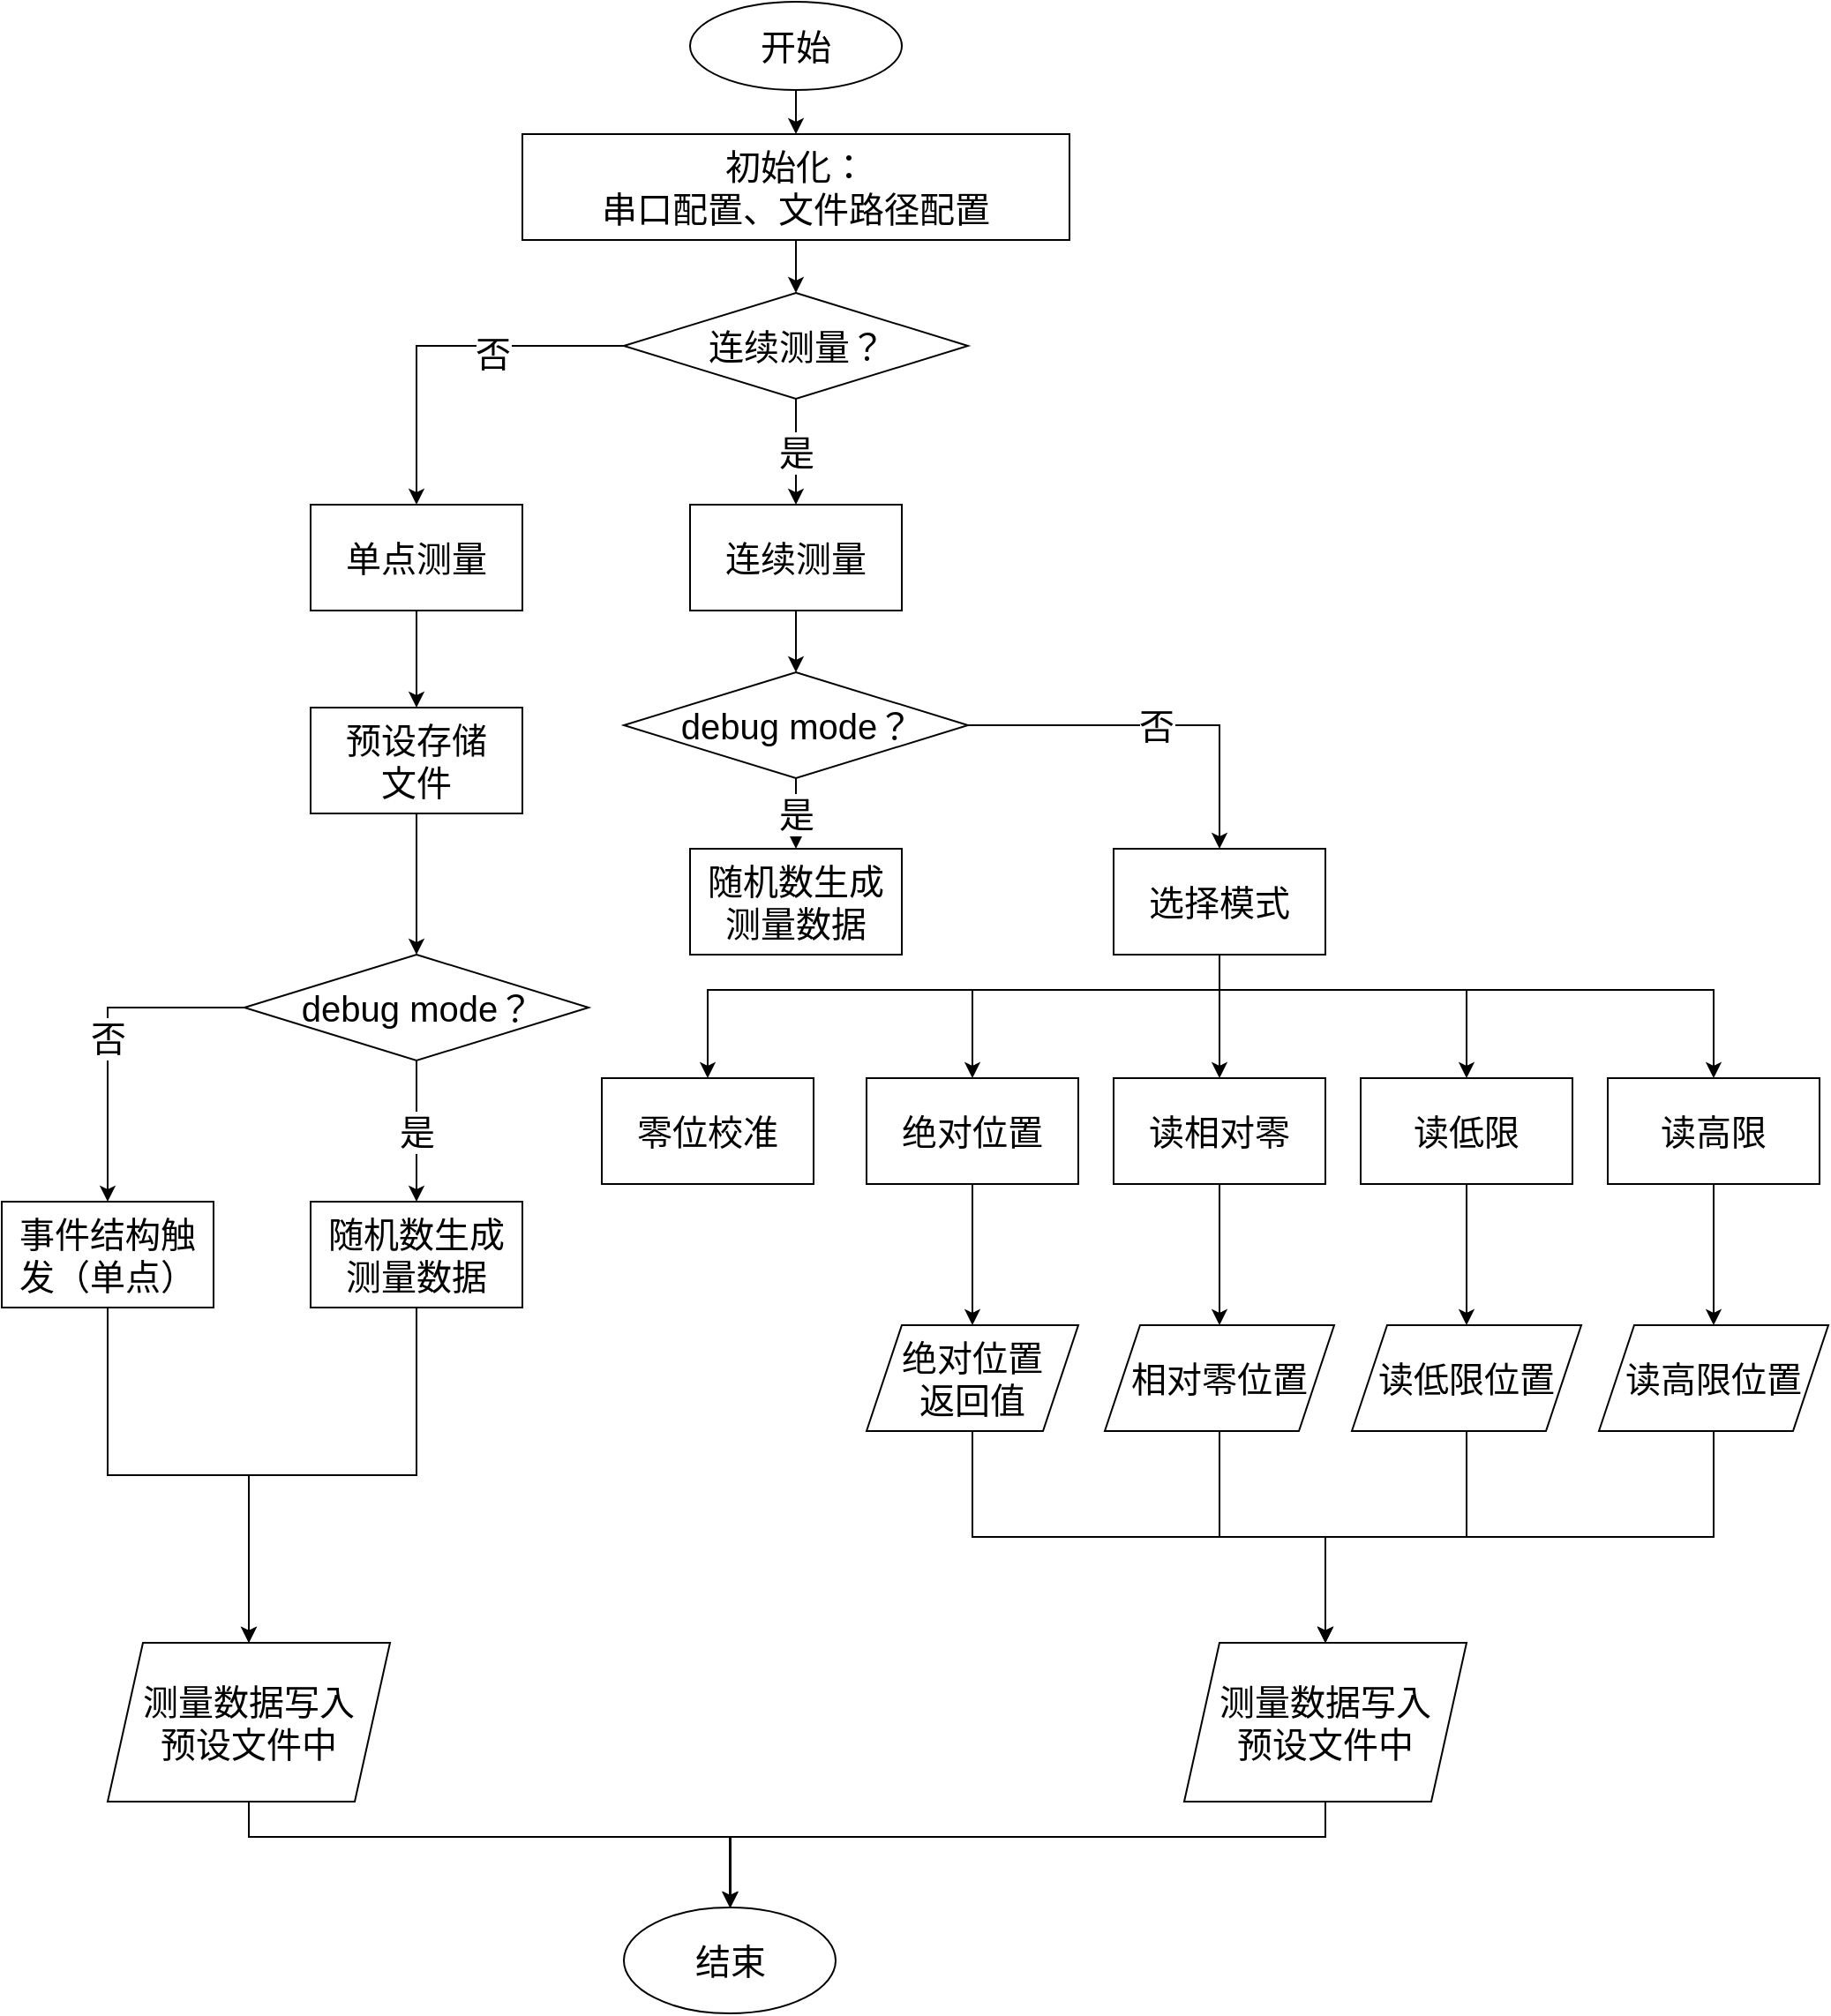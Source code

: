 <mxfile version="17.1.5" type="github">
  <diagram name="Page-1" id="74e2e168-ea6b-b213-b513-2b3c1d86103e">
    <mxGraphModel dx="2067" dy="1164" grid="1" gridSize="10" guides="1" tooltips="1" connect="1" arrows="1" fold="1" page="1" pageScale="1" pageWidth="1100" pageHeight="850" background="none" math="0" shadow="0">
      <root>
        <mxCell id="0" />
        <mxCell id="1" parent="0" />
        <mxCell id="7BBMDYZycmkGAkKfoM8b-6" value="" style="edgeStyle=orthogonalEdgeStyle;rounded=0;orthogonalLoop=1;jettySize=auto;html=1;fontSize=20;" edge="1" parent="1" source="7BBMDYZycmkGAkKfoM8b-3" target="7BBMDYZycmkGAkKfoM8b-5">
          <mxGeometry relative="1" as="geometry" />
        </mxCell>
        <mxCell id="7BBMDYZycmkGAkKfoM8b-15" value="否" style="edgeLabel;html=1;align=center;verticalAlign=middle;resizable=0;points=[];fontSize=20;" vertex="1" connectable="0" parent="7BBMDYZycmkGAkKfoM8b-6">
          <mxGeometry x="-0.278" y="4" relative="1" as="geometry">
            <mxPoint as="offset" />
          </mxGeometry>
        </mxCell>
        <mxCell id="7BBMDYZycmkGAkKfoM8b-17" value="是" style="edgeStyle=orthogonalEdgeStyle;rounded=0;orthogonalLoop=1;jettySize=auto;html=1;fontSize=20;" edge="1" parent="1" source="7BBMDYZycmkGAkKfoM8b-3" target="7BBMDYZycmkGAkKfoM8b-16">
          <mxGeometry relative="1" as="geometry" />
        </mxCell>
        <mxCell id="7BBMDYZycmkGAkKfoM8b-3" value="连续测量？" style="rhombus;whiteSpace=wrap;html=1;rounded=0;fontSize=20;" vertex="1" parent="1">
          <mxGeometry x="442.5" y="245" width="195" height="60" as="geometry" />
        </mxCell>
        <mxCell id="7BBMDYZycmkGAkKfoM8b-66" value="" style="edgeStyle=orthogonalEdgeStyle;rounded=0;orthogonalLoop=1;jettySize=auto;html=1;fontSize=20;" edge="1" parent="1" source="7BBMDYZycmkGAkKfoM8b-5" target="7BBMDYZycmkGAkKfoM8b-65">
          <mxGeometry relative="1" as="geometry" />
        </mxCell>
        <mxCell id="7BBMDYZycmkGAkKfoM8b-5" value="单点测量" style="whiteSpace=wrap;html=1;fontSize=20;rounded=0;" vertex="1" parent="1">
          <mxGeometry x="265" y="365" width="120" height="60" as="geometry" />
        </mxCell>
        <mxCell id="7BBMDYZycmkGAkKfoM8b-14" style="edgeStyle=orthogonalEdgeStyle;rounded=0;orthogonalLoop=1;jettySize=auto;html=1;entryX=0.5;entryY=0;entryDx=0;entryDy=0;fontSize=20;" edge="1" parent="1" source="7BBMDYZycmkGAkKfoM8b-9" target="7BBMDYZycmkGAkKfoM8b-3">
          <mxGeometry relative="1" as="geometry" />
        </mxCell>
        <mxCell id="7BBMDYZycmkGAkKfoM8b-9" value="初始化：&lt;br&gt;串口配置、文件路径配置" style="rounded=0;whiteSpace=wrap;html=1;fontSize=20;" vertex="1" parent="1">
          <mxGeometry x="385" y="155" width="310" height="60" as="geometry" />
        </mxCell>
        <mxCell id="7BBMDYZycmkGAkKfoM8b-13" style="edgeStyle=orthogonalEdgeStyle;rounded=0;orthogonalLoop=1;jettySize=auto;html=1;entryX=0.5;entryY=0;entryDx=0;entryDy=0;fontSize=20;" edge="1" parent="1" source="7BBMDYZycmkGAkKfoM8b-11" target="7BBMDYZycmkGAkKfoM8b-9">
          <mxGeometry relative="1" as="geometry" />
        </mxCell>
        <mxCell id="7BBMDYZycmkGAkKfoM8b-11" value="开始" style="ellipse;whiteSpace=wrap;html=1;rounded=0;fontSize=20;" vertex="1" parent="1">
          <mxGeometry x="480" y="80" width="120" height="50" as="geometry" />
        </mxCell>
        <mxCell id="7BBMDYZycmkGAkKfoM8b-32" style="edgeStyle=orthogonalEdgeStyle;rounded=0;orthogonalLoop=1;jettySize=auto;html=1;entryX=0.5;entryY=0;entryDx=0;entryDy=0;fontSize=20;" edge="1" parent="1" source="7BBMDYZycmkGAkKfoM8b-16" target="7BBMDYZycmkGAkKfoM8b-29">
          <mxGeometry relative="1" as="geometry" />
        </mxCell>
        <mxCell id="7BBMDYZycmkGAkKfoM8b-16" value="连续测量" style="whiteSpace=wrap;html=1;fontSize=20;rounded=0;" vertex="1" parent="1">
          <mxGeometry x="480" y="365" width="120" height="60" as="geometry" />
        </mxCell>
        <mxCell id="7BBMDYZycmkGAkKfoM8b-21" value="否" style="edgeStyle=orthogonalEdgeStyle;rounded=0;orthogonalLoop=1;jettySize=auto;html=1;fontSize=20;" edge="1" parent="1" source="7BBMDYZycmkGAkKfoM8b-18" target="7BBMDYZycmkGAkKfoM8b-20">
          <mxGeometry relative="1" as="geometry" />
        </mxCell>
        <mxCell id="7BBMDYZycmkGAkKfoM8b-23" value="是" style="edgeStyle=orthogonalEdgeStyle;rounded=0;orthogonalLoop=1;jettySize=auto;html=1;fontSize=20;" edge="1" parent="1" source="7BBMDYZycmkGAkKfoM8b-18" target="7BBMDYZycmkGAkKfoM8b-22">
          <mxGeometry relative="1" as="geometry" />
        </mxCell>
        <mxCell id="7BBMDYZycmkGAkKfoM8b-18" value="debug mode？" style="rhombus;whiteSpace=wrap;html=1;rounded=0;fontSize=20;" vertex="1" parent="1">
          <mxGeometry x="227.5" y="620" width="195" height="60" as="geometry" />
        </mxCell>
        <mxCell id="7BBMDYZycmkGAkKfoM8b-36" value="" style="edgeStyle=orthogonalEdgeStyle;rounded=0;orthogonalLoop=1;jettySize=auto;html=1;fontSize=20;" edge="1" parent="1" source="7BBMDYZycmkGAkKfoM8b-20" target="7BBMDYZycmkGAkKfoM8b-35">
          <mxGeometry relative="1" as="geometry" />
        </mxCell>
        <mxCell id="7BBMDYZycmkGAkKfoM8b-20" value="事件结构触发（单点）" style="whiteSpace=wrap;html=1;fontSize=20;rounded=0;" vertex="1" parent="1">
          <mxGeometry x="90" y="760" width="120" height="60" as="geometry" />
        </mxCell>
        <mxCell id="7BBMDYZycmkGAkKfoM8b-37" style="edgeStyle=orthogonalEdgeStyle;rounded=0;orthogonalLoop=1;jettySize=auto;html=1;entryX=0.5;entryY=0;entryDx=0;entryDy=0;fontSize=20;" edge="1" parent="1" source="7BBMDYZycmkGAkKfoM8b-22" target="7BBMDYZycmkGAkKfoM8b-35">
          <mxGeometry relative="1" as="geometry" />
        </mxCell>
        <mxCell id="7BBMDYZycmkGAkKfoM8b-22" value="随机数生成测量数据" style="whiteSpace=wrap;html=1;fontSize=20;rounded=0;" vertex="1" parent="1">
          <mxGeometry x="265" y="760" width="120" height="60" as="geometry" />
        </mxCell>
        <mxCell id="7BBMDYZycmkGAkKfoM8b-27" value="否" style="edgeStyle=orthogonalEdgeStyle;rounded=0;orthogonalLoop=1;jettySize=auto;html=1;fontSize=20;" edge="1" source="7BBMDYZycmkGAkKfoM8b-29" target="7BBMDYZycmkGAkKfoM8b-30" parent="1">
          <mxGeometry relative="1" as="geometry" />
        </mxCell>
        <mxCell id="7BBMDYZycmkGAkKfoM8b-28" value="是" style="edgeStyle=orthogonalEdgeStyle;rounded=0;orthogonalLoop=1;jettySize=auto;html=1;fontSize=20;" edge="1" source="7BBMDYZycmkGAkKfoM8b-29" target="7BBMDYZycmkGAkKfoM8b-31" parent="1">
          <mxGeometry relative="1" as="geometry" />
        </mxCell>
        <mxCell id="7BBMDYZycmkGAkKfoM8b-29" value="debug mode？" style="rhombus;whiteSpace=wrap;html=1;rounded=0;fontSize=20;" vertex="1" parent="1">
          <mxGeometry x="442.5" y="460" width="195" height="60" as="geometry" />
        </mxCell>
        <mxCell id="7BBMDYZycmkGAkKfoM8b-50" style="edgeStyle=orthogonalEdgeStyle;rounded=0;orthogonalLoop=1;jettySize=auto;html=1;entryX=0.5;entryY=0;entryDx=0;entryDy=0;fontSize=20;" edge="1" parent="1" source="7BBMDYZycmkGAkKfoM8b-30" target="7BBMDYZycmkGAkKfoM8b-41">
          <mxGeometry relative="1" as="geometry" />
        </mxCell>
        <mxCell id="7BBMDYZycmkGAkKfoM8b-51" style="edgeStyle=orthogonalEdgeStyle;rounded=0;orthogonalLoop=1;jettySize=auto;html=1;entryX=0.5;entryY=0;entryDx=0;entryDy=0;fontSize=20;" edge="1" parent="1" source="7BBMDYZycmkGAkKfoM8b-30" target="7BBMDYZycmkGAkKfoM8b-40">
          <mxGeometry relative="1" as="geometry">
            <Array as="points">
              <mxPoint x="780" y="640" />
              <mxPoint x="640" y="640" />
            </Array>
          </mxGeometry>
        </mxCell>
        <mxCell id="7BBMDYZycmkGAkKfoM8b-52" style="edgeStyle=orthogonalEdgeStyle;rounded=0;orthogonalLoop=1;jettySize=auto;html=1;fontSize=20;" edge="1" parent="1" source="7BBMDYZycmkGAkKfoM8b-30" target="7BBMDYZycmkGAkKfoM8b-38">
          <mxGeometry relative="1" as="geometry">
            <Array as="points">
              <mxPoint x="780" y="640" />
              <mxPoint x="490" y="640" />
            </Array>
          </mxGeometry>
        </mxCell>
        <mxCell id="7BBMDYZycmkGAkKfoM8b-53" style="edgeStyle=orthogonalEdgeStyle;rounded=0;orthogonalLoop=1;jettySize=auto;html=1;fontSize=20;" edge="1" parent="1" source="7BBMDYZycmkGAkKfoM8b-30" target="7BBMDYZycmkGAkKfoM8b-42">
          <mxGeometry relative="1" as="geometry">
            <Array as="points">
              <mxPoint x="780" y="640" />
              <mxPoint x="920" y="640" />
            </Array>
          </mxGeometry>
        </mxCell>
        <mxCell id="7BBMDYZycmkGAkKfoM8b-54" style="edgeStyle=orthogonalEdgeStyle;rounded=0;orthogonalLoop=1;jettySize=auto;html=1;entryX=0.5;entryY=0;entryDx=0;entryDy=0;fontSize=20;" edge="1" parent="1" source="7BBMDYZycmkGAkKfoM8b-30" target="7BBMDYZycmkGAkKfoM8b-43">
          <mxGeometry relative="1" as="geometry">
            <Array as="points">
              <mxPoint x="780" y="640" />
              <mxPoint x="1060" y="640" />
            </Array>
          </mxGeometry>
        </mxCell>
        <mxCell id="7BBMDYZycmkGAkKfoM8b-30" value="选择模式" style="whiteSpace=wrap;html=1;fontSize=20;rounded=0;" vertex="1" parent="1">
          <mxGeometry x="720" y="560" width="120" height="60" as="geometry" />
        </mxCell>
        <mxCell id="7BBMDYZycmkGAkKfoM8b-31" value="随机数生成测量数据" style="whiteSpace=wrap;html=1;fontSize=20;rounded=0;" vertex="1" parent="1">
          <mxGeometry x="480" y="560" width="120" height="60" as="geometry" />
        </mxCell>
        <mxCell id="7BBMDYZycmkGAkKfoM8b-76" value="" style="edgeStyle=orthogonalEdgeStyle;rounded=0;orthogonalLoop=1;jettySize=auto;html=1;fontSize=20;" edge="1" parent="1" source="7BBMDYZycmkGAkKfoM8b-35" target="7BBMDYZycmkGAkKfoM8b-75">
          <mxGeometry relative="1" as="geometry">
            <Array as="points">
              <mxPoint x="230" y="1120" />
              <mxPoint x="503" y="1120" />
            </Array>
          </mxGeometry>
        </mxCell>
        <mxCell id="7BBMDYZycmkGAkKfoM8b-35" value="&lt;span&gt;测量数据写入&lt;br&gt;预设文件中&lt;/span&gt;" style="shape=parallelogram;perimeter=parallelogramPerimeter;whiteSpace=wrap;html=1;fixedSize=1;fontSize=20;rounded=0;" vertex="1" parent="1">
          <mxGeometry x="150" y="1010" width="160" height="90" as="geometry" />
        </mxCell>
        <mxCell id="7BBMDYZycmkGAkKfoM8b-38" value="零位校准" style="whiteSpace=wrap;html=1;fontSize=20;rounded=0;" vertex="1" parent="1">
          <mxGeometry x="430" y="690" width="120" height="60" as="geometry" />
        </mxCell>
        <mxCell id="7BBMDYZycmkGAkKfoM8b-58" value="" style="edgeStyle=orthogonalEdgeStyle;rounded=0;orthogonalLoop=1;jettySize=auto;html=1;fontSize=20;" edge="1" parent="1" source="7BBMDYZycmkGAkKfoM8b-40" target="7BBMDYZycmkGAkKfoM8b-57">
          <mxGeometry relative="1" as="geometry" />
        </mxCell>
        <mxCell id="7BBMDYZycmkGAkKfoM8b-40" value="绝对位置" style="whiteSpace=wrap;html=1;fontSize=20;rounded=0;" vertex="1" parent="1">
          <mxGeometry x="580" y="690" width="120" height="60" as="geometry" />
        </mxCell>
        <mxCell id="7BBMDYZycmkGAkKfoM8b-60" value="" style="edgeStyle=orthogonalEdgeStyle;rounded=0;orthogonalLoop=1;jettySize=auto;html=1;fontSize=20;" edge="1" parent="1" source="7BBMDYZycmkGAkKfoM8b-41" target="7BBMDYZycmkGAkKfoM8b-59">
          <mxGeometry relative="1" as="geometry" />
        </mxCell>
        <mxCell id="7BBMDYZycmkGAkKfoM8b-41" value="读相对零" style="whiteSpace=wrap;html=1;fontSize=20;rounded=0;" vertex="1" parent="1">
          <mxGeometry x="720" y="690" width="120" height="60" as="geometry" />
        </mxCell>
        <mxCell id="7BBMDYZycmkGAkKfoM8b-62" value="" style="edgeStyle=orthogonalEdgeStyle;rounded=0;orthogonalLoop=1;jettySize=auto;html=1;fontSize=20;" edge="1" parent="1" source="7BBMDYZycmkGAkKfoM8b-42" target="7BBMDYZycmkGAkKfoM8b-61">
          <mxGeometry relative="1" as="geometry" />
        </mxCell>
        <mxCell id="7BBMDYZycmkGAkKfoM8b-42" value="读低限" style="whiteSpace=wrap;html=1;fontSize=20;rounded=0;" vertex="1" parent="1">
          <mxGeometry x="860" y="690" width="120" height="60" as="geometry" />
        </mxCell>
        <mxCell id="7BBMDYZycmkGAkKfoM8b-64" value="" style="edgeStyle=orthogonalEdgeStyle;rounded=0;orthogonalLoop=1;jettySize=auto;html=1;fontSize=20;" edge="1" parent="1" source="7BBMDYZycmkGAkKfoM8b-43" target="7BBMDYZycmkGAkKfoM8b-63">
          <mxGeometry relative="1" as="geometry" />
        </mxCell>
        <mxCell id="7BBMDYZycmkGAkKfoM8b-43" value="读高限" style="whiteSpace=wrap;html=1;fontSize=20;rounded=0;" vertex="1" parent="1">
          <mxGeometry x="1000" y="690" width="120" height="60" as="geometry" />
        </mxCell>
        <mxCell id="7BBMDYZycmkGAkKfoM8b-73" style="edgeStyle=orthogonalEdgeStyle;rounded=0;orthogonalLoop=1;jettySize=auto;html=1;entryX=0.5;entryY=0;entryDx=0;entryDy=0;fontSize=20;" edge="1" parent="1" source="7BBMDYZycmkGAkKfoM8b-57" target="7BBMDYZycmkGAkKfoM8b-70">
          <mxGeometry relative="1" as="geometry">
            <Array as="points">
              <mxPoint x="640" y="950" />
              <mxPoint x="840" y="950" />
            </Array>
          </mxGeometry>
        </mxCell>
        <mxCell id="7BBMDYZycmkGAkKfoM8b-57" value="绝对位置&lt;br&gt;返回值" style="shape=parallelogram;perimeter=parallelogramPerimeter;whiteSpace=wrap;html=1;fixedSize=1;fontSize=20;rounded=0;" vertex="1" parent="1">
          <mxGeometry x="580" y="830" width="120" height="60" as="geometry" />
        </mxCell>
        <mxCell id="7BBMDYZycmkGAkKfoM8b-72" style="edgeStyle=orthogonalEdgeStyle;rounded=0;orthogonalLoop=1;jettySize=auto;html=1;entryX=0.5;entryY=0;entryDx=0;entryDy=0;fontSize=20;" edge="1" parent="1" source="7BBMDYZycmkGAkKfoM8b-59" target="7BBMDYZycmkGAkKfoM8b-70">
          <mxGeometry relative="1" as="geometry" />
        </mxCell>
        <mxCell id="7BBMDYZycmkGAkKfoM8b-59" value="相对零位置" style="shape=parallelogram;perimeter=parallelogramPerimeter;whiteSpace=wrap;html=1;fixedSize=1;fontSize=20;rounded=0;" vertex="1" parent="1">
          <mxGeometry x="715" y="830" width="130" height="60" as="geometry" />
        </mxCell>
        <mxCell id="7BBMDYZycmkGAkKfoM8b-71" style="edgeStyle=orthogonalEdgeStyle;rounded=0;orthogonalLoop=1;jettySize=auto;html=1;fontSize=20;" edge="1" parent="1" source="7BBMDYZycmkGAkKfoM8b-61" target="7BBMDYZycmkGAkKfoM8b-70">
          <mxGeometry relative="1" as="geometry" />
        </mxCell>
        <mxCell id="7BBMDYZycmkGAkKfoM8b-61" value="读低限位置" style="shape=parallelogram;perimeter=parallelogramPerimeter;whiteSpace=wrap;html=1;fixedSize=1;fontSize=20;rounded=0;" vertex="1" parent="1">
          <mxGeometry x="855" y="830" width="130" height="60" as="geometry" />
        </mxCell>
        <mxCell id="7BBMDYZycmkGAkKfoM8b-74" style="edgeStyle=orthogonalEdgeStyle;rounded=0;orthogonalLoop=1;jettySize=auto;html=1;fontSize=20;entryX=0.5;entryY=0;entryDx=0;entryDy=0;" edge="1" parent="1" source="7BBMDYZycmkGAkKfoM8b-63" target="7BBMDYZycmkGAkKfoM8b-70">
          <mxGeometry relative="1" as="geometry">
            <mxPoint x="840" y="1000" as="targetPoint" />
            <Array as="points">
              <mxPoint x="1060" y="950" />
              <mxPoint x="840" y="950" />
            </Array>
          </mxGeometry>
        </mxCell>
        <mxCell id="7BBMDYZycmkGAkKfoM8b-63" value="读高限位置" style="shape=parallelogram;perimeter=parallelogramPerimeter;whiteSpace=wrap;html=1;fixedSize=1;fontSize=20;rounded=0;" vertex="1" parent="1">
          <mxGeometry x="995" y="830" width="130" height="60" as="geometry" />
        </mxCell>
        <mxCell id="7BBMDYZycmkGAkKfoM8b-67" value="" style="edgeStyle=orthogonalEdgeStyle;rounded=0;orthogonalLoop=1;jettySize=auto;html=1;fontSize=20;" edge="1" parent="1" source="7BBMDYZycmkGAkKfoM8b-65" target="7BBMDYZycmkGAkKfoM8b-18">
          <mxGeometry relative="1" as="geometry" />
        </mxCell>
        <mxCell id="7BBMDYZycmkGAkKfoM8b-65" value="预设存储&lt;br&gt;文件" style="whiteSpace=wrap;html=1;fontSize=20;rounded=0;" vertex="1" parent="1">
          <mxGeometry x="265" y="480" width="120" height="60" as="geometry" />
        </mxCell>
        <mxCell id="7BBMDYZycmkGAkKfoM8b-77" style="edgeStyle=orthogonalEdgeStyle;rounded=0;orthogonalLoop=1;jettySize=auto;html=1;entryX=0.5;entryY=0;entryDx=0;entryDy=0;fontSize=20;" edge="1" parent="1" source="7BBMDYZycmkGAkKfoM8b-70" target="7BBMDYZycmkGAkKfoM8b-75">
          <mxGeometry relative="1" as="geometry">
            <Array as="points">
              <mxPoint x="840" y="1120" />
              <mxPoint x="503" y="1120" />
            </Array>
          </mxGeometry>
        </mxCell>
        <mxCell id="7BBMDYZycmkGAkKfoM8b-70" value="&lt;span&gt;测量数据写入&lt;br&gt;预设文件中&lt;/span&gt;" style="shape=parallelogram;perimeter=parallelogramPerimeter;whiteSpace=wrap;html=1;fixedSize=1;fontSize=20;rounded=0;" vertex="1" parent="1">
          <mxGeometry x="760" y="1010" width="160" height="90" as="geometry" />
        </mxCell>
        <mxCell id="7BBMDYZycmkGAkKfoM8b-75" value="结束" style="ellipse;whiteSpace=wrap;html=1;fontSize=20;rounded=0;" vertex="1" parent="1">
          <mxGeometry x="442.5" y="1160" width="120" height="60" as="geometry" />
        </mxCell>
      </root>
    </mxGraphModel>
  </diagram>
</mxfile>
